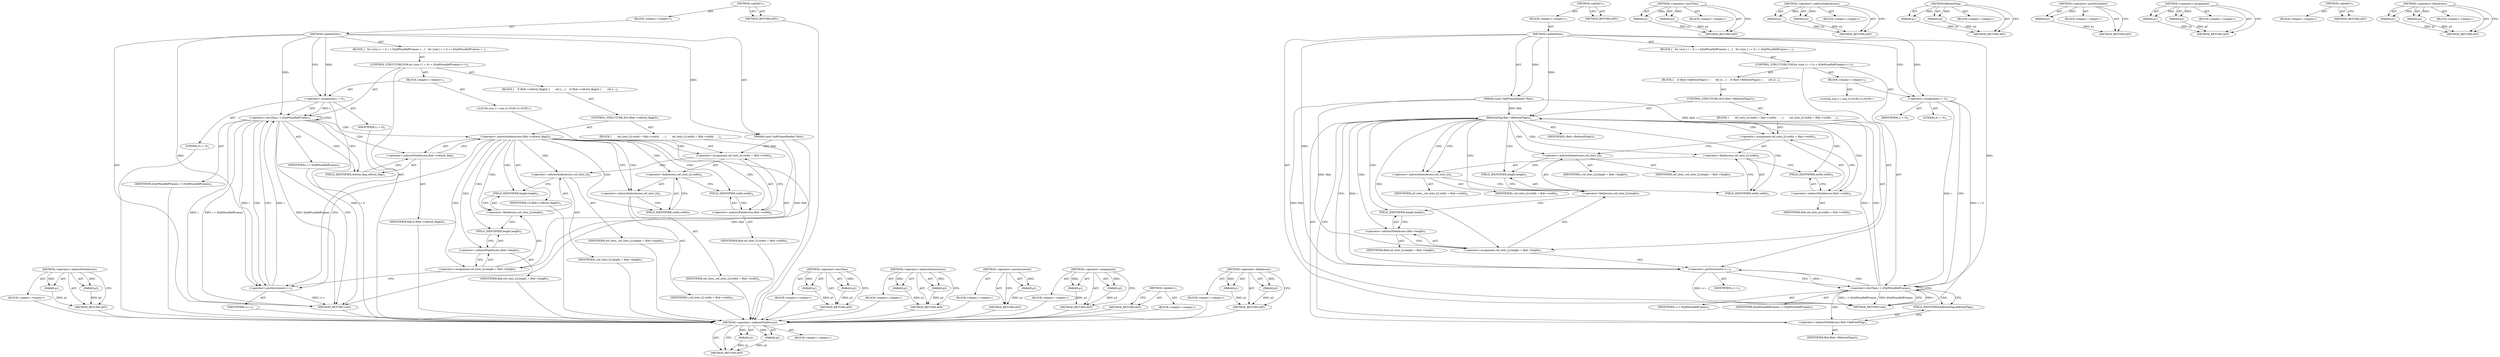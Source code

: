digraph "&lt;operator&gt;.fieldAccess" {
vulnerable_88 [label=<(METHOD,&lt;operator&gt;.indirectFieldAccess)>];
vulnerable_89 [label=<(PARAM,p1)>];
vulnerable_90 [label=<(PARAM,p2)>];
vulnerable_91 [label=<(BLOCK,&lt;empty&gt;,&lt;empty&gt;)>];
vulnerable_92 [label=<(METHOD_RETURN,ANY)>];
vulnerable_6 [label=<(METHOD,&lt;global&gt;)<SUB>1</SUB>>];
vulnerable_7 [label=<(BLOCK,&lt;empty&gt;,&lt;empty&gt;)<SUB>1</SUB>>];
vulnerable_8 [label=<(METHOD,UpdateSlots)<SUB>1</SUB>>];
vulnerable_9 [label=<(PARAM,const Vp9FrameHeader* fhdr)<SUB>1</SUB>>];
vulnerable_10 [label=<(BLOCK,{
   for (size_t i = 0; i &lt; kVp9NumRefFrames; i...,{
   for (size_t i = 0; i &lt; kVp9NumRefFrames; i...)<SUB>1</SUB>>];
vulnerable_11 [label=<(CONTROL_STRUCTURE,FOR,for (size_t i = 0;i &lt; kVp9NumRefFrames;i++))<SUB>2</SUB>>];
vulnerable_12 [label=<(BLOCK,&lt;empty&gt;,&lt;empty&gt;)<SUB>2</SUB>>];
vulnerable_13 [label="<(LOCAL,size_t i: size_t)<SUB>2</SUB>>"];
vulnerable_14 [label=<(&lt;operator&gt;.assignment,i = 0)<SUB>2</SUB>>];
vulnerable_15 [label=<(IDENTIFIER,i,i = 0)<SUB>2</SUB>>];
vulnerable_16 [label=<(LITERAL,0,i = 0)<SUB>2</SUB>>];
vulnerable_17 [label=<(&lt;operator&gt;.lessThan,i &lt; kVp9NumRefFrames)<SUB>2</SUB>>];
vulnerable_18 [label=<(IDENTIFIER,i,i &lt; kVp9NumRefFrames)<SUB>2</SUB>>];
vulnerable_19 [label=<(IDENTIFIER,kVp9NumRefFrames,i &lt; kVp9NumRefFrames)<SUB>2</SUB>>];
vulnerable_20 [label=<(&lt;operator&gt;.postIncrement,i++)<SUB>2</SUB>>];
vulnerable_21 [label=<(IDENTIFIER,i,i++)<SUB>2</SUB>>];
vulnerable_22 [label=<(BLOCK,{
    if (fhdr-&gt;RefreshFlag(i)) {
       ref_sl...,{
    if (fhdr-&gt;RefreshFlag(i)) {
       ref_sl...)<SUB>2</SUB>>];
vulnerable_23 [label=<(CONTROL_STRUCTURE,IF,if (fhdr-&gt;RefreshFlag(i)))<SUB>3</SUB>>];
vulnerable_24 [label=<(RefreshFlag,fhdr-&gt;RefreshFlag(i))<SUB>3</SUB>>];
vulnerable_25 [label=<(&lt;operator&gt;.indirectFieldAccess,fhdr-&gt;RefreshFlag)<SUB>3</SUB>>];
vulnerable_26 [label=<(IDENTIFIER,fhdr,fhdr-&gt;RefreshFlag(i))<SUB>3</SUB>>];
vulnerable_27 [label=<(FIELD_IDENTIFIER,RefreshFlag,RefreshFlag)<SUB>3</SUB>>];
vulnerable_28 [label=<(IDENTIFIER,i,fhdr-&gt;RefreshFlag(i))<SUB>3</SUB>>];
vulnerable_29 [label=<(BLOCK,{
       ref_slots_[i].width = fhdr-&gt;width;
   ...,{
       ref_slots_[i].width = fhdr-&gt;width;
   ...)<SUB>3</SUB>>];
vulnerable_30 [label=<(&lt;operator&gt;.assignment,ref_slots_[i].width = fhdr-&gt;width)<SUB>4</SUB>>];
vulnerable_31 [label=<(&lt;operator&gt;.fieldAccess,ref_slots_[i].width)<SUB>4</SUB>>];
vulnerable_32 [label=<(&lt;operator&gt;.indirectIndexAccess,ref_slots_[i])<SUB>4</SUB>>];
vulnerable_33 [label=<(IDENTIFIER,ref_slots_,ref_slots_[i].width = fhdr-&gt;width)<SUB>4</SUB>>];
vulnerable_34 [label=<(IDENTIFIER,i,ref_slots_[i].width = fhdr-&gt;width)<SUB>4</SUB>>];
vulnerable_35 [label=<(FIELD_IDENTIFIER,width,width)<SUB>4</SUB>>];
vulnerable_36 [label=<(&lt;operator&gt;.indirectFieldAccess,fhdr-&gt;width)<SUB>4</SUB>>];
vulnerable_37 [label=<(IDENTIFIER,fhdr,ref_slots_[i].width = fhdr-&gt;width)<SUB>4</SUB>>];
vulnerable_38 [label=<(FIELD_IDENTIFIER,width,width)<SUB>4</SUB>>];
vulnerable_39 [label=<(&lt;operator&gt;.assignment,ref_slots_[i].height = fhdr-&gt;height)<SUB>5</SUB>>];
vulnerable_40 [label=<(&lt;operator&gt;.fieldAccess,ref_slots_[i].height)<SUB>5</SUB>>];
vulnerable_41 [label=<(&lt;operator&gt;.indirectIndexAccess,ref_slots_[i])<SUB>5</SUB>>];
vulnerable_42 [label=<(IDENTIFIER,ref_slots_,ref_slots_[i].height = fhdr-&gt;height)<SUB>5</SUB>>];
vulnerable_43 [label=<(IDENTIFIER,i,ref_slots_[i].height = fhdr-&gt;height)<SUB>5</SUB>>];
vulnerable_44 [label=<(FIELD_IDENTIFIER,height,height)<SUB>5</SUB>>];
vulnerable_45 [label=<(&lt;operator&gt;.indirectFieldAccess,fhdr-&gt;height)<SUB>5</SUB>>];
vulnerable_46 [label=<(IDENTIFIER,fhdr,ref_slots_[i].height = fhdr-&gt;height)<SUB>5</SUB>>];
vulnerable_47 [label=<(FIELD_IDENTIFIER,height,height)<SUB>5</SUB>>];
vulnerable_48 [label=<(METHOD_RETURN,void)<SUB>1</SUB>>];
vulnerable_50 [label=<(METHOD_RETURN,ANY)<SUB>1</SUB>>];
vulnerable_74 [label=<(METHOD,&lt;operator&gt;.lessThan)>];
vulnerable_75 [label=<(PARAM,p1)>];
vulnerable_76 [label=<(PARAM,p2)>];
vulnerable_77 [label=<(BLOCK,&lt;empty&gt;,&lt;empty&gt;)>];
vulnerable_78 [label=<(METHOD_RETURN,ANY)>];
vulnerable_98 [label=<(METHOD,&lt;operator&gt;.indirectIndexAccess)>];
vulnerable_99 [label=<(PARAM,p1)>];
vulnerable_100 [label=<(PARAM,p2)>];
vulnerable_101 [label=<(BLOCK,&lt;empty&gt;,&lt;empty&gt;)>];
vulnerable_102 [label=<(METHOD_RETURN,ANY)>];
vulnerable_83 [label=<(METHOD,RefreshFlag)>];
vulnerable_84 [label=<(PARAM,p1)>];
vulnerable_85 [label=<(PARAM,p2)>];
vulnerable_86 [label=<(BLOCK,&lt;empty&gt;,&lt;empty&gt;)>];
vulnerable_87 [label=<(METHOD_RETURN,ANY)>];
vulnerable_79 [label=<(METHOD,&lt;operator&gt;.postIncrement)>];
vulnerable_80 [label=<(PARAM,p1)>];
vulnerable_81 [label=<(BLOCK,&lt;empty&gt;,&lt;empty&gt;)>];
vulnerable_82 [label=<(METHOD_RETURN,ANY)>];
vulnerable_69 [label=<(METHOD,&lt;operator&gt;.assignment)>];
vulnerable_70 [label=<(PARAM,p1)>];
vulnerable_71 [label=<(PARAM,p2)>];
vulnerable_72 [label=<(BLOCK,&lt;empty&gt;,&lt;empty&gt;)>];
vulnerable_73 [label=<(METHOD_RETURN,ANY)>];
vulnerable_63 [label=<(METHOD,&lt;global&gt;)<SUB>1</SUB>>];
vulnerable_64 [label=<(BLOCK,&lt;empty&gt;,&lt;empty&gt;)>];
vulnerable_65 [label=<(METHOD_RETURN,ANY)>];
vulnerable_93 [label=<(METHOD,&lt;operator&gt;.fieldAccess)>];
vulnerable_94 [label=<(PARAM,p1)>];
vulnerable_95 [label=<(PARAM,p2)>];
vulnerable_96 [label=<(BLOCK,&lt;empty&gt;,&lt;empty&gt;)>];
vulnerable_97 [label=<(METHOD_RETURN,ANY)>];
fixed_88 [label=<(METHOD,&lt;operator&gt;.indirectFieldAccess)>];
fixed_89 [label=<(PARAM,p1)>];
fixed_90 [label=<(PARAM,p2)>];
fixed_91 [label=<(BLOCK,&lt;empty&gt;,&lt;empty&gt;)>];
fixed_92 [label=<(METHOD_RETURN,ANY)>];
fixed_6 [label=<(METHOD,&lt;global&gt;)<SUB>1</SUB>>];
fixed_7 [label=<(BLOCK,&lt;empty&gt;,&lt;empty&gt;)<SUB>1</SUB>>];
fixed_8 [label=<(METHOD,UpdateSlots)<SUB>1</SUB>>];
fixed_9 [label=<(PARAM,const Vp9FrameHeader* fhdr)<SUB>1</SUB>>];
fixed_10 [label=<(BLOCK,{
   for (size_t i = 0; i &lt; kVp9NumRefFrames; i...,{
   for (size_t i = 0; i &lt; kVp9NumRefFrames; i...)<SUB>1</SUB>>];
fixed_11 [label=<(CONTROL_STRUCTURE,FOR,for (size_t i = 0;i &lt; kVp9NumRefFrames;i++))<SUB>2</SUB>>];
fixed_12 [label=<(BLOCK,&lt;empty&gt;,&lt;empty&gt;)<SUB>2</SUB>>];
fixed_13 [label="<(LOCAL,size_t i: size_t)<SUB>2</SUB>>"];
fixed_14 [label=<(&lt;operator&gt;.assignment,i = 0)<SUB>2</SUB>>];
fixed_15 [label=<(IDENTIFIER,i,i = 0)<SUB>2</SUB>>];
fixed_16 [label=<(LITERAL,0,i = 0)<SUB>2</SUB>>];
fixed_17 [label=<(&lt;operator&gt;.lessThan,i &lt; kVp9NumRefFrames)<SUB>2</SUB>>];
fixed_18 [label=<(IDENTIFIER,i,i &lt; kVp9NumRefFrames)<SUB>2</SUB>>];
fixed_19 [label=<(IDENTIFIER,kVp9NumRefFrames,i &lt; kVp9NumRefFrames)<SUB>2</SUB>>];
fixed_20 [label=<(&lt;operator&gt;.postIncrement,i++)<SUB>2</SUB>>];
fixed_21 [label=<(IDENTIFIER,i,i++)<SUB>2</SUB>>];
fixed_22 [label=<(BLOCK,{
    if (fhdr-&gt;refresh_flag[i]) {
       ref_s...,{
    if (fhdr-&gt;refresh_flag[i]) {
       ref_s...)<SUB>2</SUB>>];
fixed_23 [label=<(CONTROL_STRUCTURE,IF,if (fhdr-&gt;refresh_flag[i]))<SUB>3</SUB>>];
fixed_24 [label=<(&lt;operator&gt;.indirectIndexAccess,fhdr-&gt;refresh_flag[i])<SUB>3</SUB>>];
fixed_25 [label=<(&lt;operator&gt;.indirectFieldAccess,fhdr-&gt;refresh_flag)<SUB>3</SUB>>];
fixed_26 [label=<(IDENTIFIER,fhdr,if (fhdr-&gt;refresh_flag[i]))<SUB>3</SUB>>];
fixed_27 [label=<(FIELD_IDENTIFIER,refresh_flag,refresh_flag)<SUB>3</SUB>>];
fixed_28 [label=<(IDENTIFIER,i,if (fhdr-&gt;refresh_flag[i]))<SUB>3</SUB>>];
fixed_29 [label=<(BLOCK,{
       ref_slots_[i].width = fhdr-&gt;width;
   ...,{
       ref_slots_[i].width = fhdr-&gt;width;
   ...)<SUB>3</SUB>>];
fixed_30 [label=<(&lt;operator&gt;.assignment,ref_slots_[i].width = fhdr-&gt;width)<SUB>4</SUB>>];
fixed_31 [label=<(&lt;operator&gt;.fieldAccess,ref_slots_[i].width)<SUB>4</SUB>>];
fixed_32 [label=<(&lt;operator&gt;.indirectIndexAccess,ref_slots_[i])<SUB>4</SUB>>];
fixed_33 [label=<(IDENTIFIER,ref_slots_,ref_slots_[i].width = fhdr-&gt;width)<SUB>4</SUB>>];
fixed_34 [label=<(IDENTIFIER,i,ref_slots_[i].width = fhdr-&gt;width)<SUB>4</SUB>>];
fixed_35 [label=<(FIELD_IDENTIFIER,width,width)<SUB>4</SUB>>];
fixed_36 [label=<(&lt;operator&gt;.indirectFieldAccess,fhdr-&gt;width)<SUB>4</SUB>>];
fixed_37 [label=<(IDENTIFIER,fhdr,ref_slots_[i].width = fhdr-&gt;width)<SUB>4</SUB>>];
fixed_38 [label=<(FIELD_IDENTIFIER,width,width)<SUB>4</SUB>>];
fixed_39 [label=<(&lt;operator&gt;.assignment,ref_slots_[i].height = fhdr-&gt;height)<SUB>5</SUB>>];
fixed_40 [label=<(&lt;operator&gt;.fieldAccess,ref_slots_[i].height)<SUB>5</SUB>>];
fixed_41 [label=<(&lt;operator&gt;.indirectIndexAccess,ref_slots_[i])<SUB>5</SUB>>];
fixed_42 [label=<(IDENTIFIER,ref_slots_,ref_slots_[i].height = fhdr-&gt;height)<SUB>5</SUB>>];
fixed_43 [label=<(IDENTIFIER,i,ref_slots_[i].height = fhdr-&gt;height)<SUB>5</SUB>>];
fixed_44 [label=<(FIELD_IDENTIFIER,height,height)<SUB>5</SUB>>];
fixed_45 [label=<(&lt;operator&gt;.indirectFieldAccess,fhdr-&gt;height)<SUB>5</SUB>>];
fixed_46 [label=<(IDENTIFIER,fhdr,ref_slots_[i].height = fhdr-&gt;height)<SUB>5</SUB>>];
fixed_47 [label=<(FIELD_IDENTIFIER,height,height)<SUB>5</SUB>>];
fixed_48 [label=<(METHOD_RETURN,void)<SUB>1</SUB>>];
fixed_50 [label=<(METHOD_RETURN,ANY)<SUB>1</SUB>>];
fixed_74 [label=<(METHOD,&lt;operator&gt;.lessThan)>];
fixed_75 [label=<(PARAM,p1)>];
fixed_76 [label=<(PARAM,p2)>];
fixed_77 [label=<(BLOCK,&lt;empty&gt;,&lt;empty&gt;)>];
fixed_78 [label=<(METHOD_RETURN,ANY)>];
fixed_83 [label=<(METHOD,&lt;operator&gt;.indirectIndexAccess)>];
fixed_84 [label=<(PARAM,p1)>];
fixed_85 [label=<(PARAM,p2)>];
fixed_86 [label=<(BLOCK,&lt;empty&gt;,&lt;empty&gt;)>];
fixed_87 [label=<(METHOD_RETURN,ANY)>];
fixed_79 [label=<(METHOD,&lt;operator&gt;.postIncrement)>];
fixed_80 [label=<(PARAM,p1)>];
fixed_81 [label=<(BLOCK,&lt;empty&gt;,&lt;empty&gt;)>];
fixed_82 [label=<(METHOD_RETURN,ANY)>];
fixed_69 [label=<(METHOD,&lt;operator&gt;.assignment)>];
fixed_70 [label=<(PARAM,p1)>];
fixed_71 [label=<(PARAM,p2)>];
fixed_72 [label=<(BLOCK,&lt;empty&gt;,&lt;empty&gt;)>];
fixed_73 [label=<(METHOD_RETURN,ANY)>];
fixed_63 [label=<(METHOD,&lt;global&gt;)<SUB>1</SUB>>];
fixed_64 [label=<(BLOCK,&lt;empty&gt;,&lt;empty&gt;)>];
fixed_65 [label=<(METHOD_RETURN,ANY)>];
fixed_93 [label=<(METHOD,&lt;operator&gt;.fieldAccess)>];
fixed_94 [label=<(PARAM,p1)>];
fixed_95 [label=<(PARAM,p2)>];
fixed_96 [label=<(BLOCK,&lt;empty&gt;,&lt;empty&gt;)>];
fixed_97 [label=<(METHOD_RETURN,ANY)>];
vulnerable_88 -> vulnerable_89  [key=0, label="AST: "];
vulnerable_88 -> vulnerable_89  [key=1, label="DDG: "];
vulnerable_88 -> vulnerable_91  [key=0, label="AST: "];
vulnerable_88 -> vulnerable_90  [key=0, label="AST: "];
vulnerable_88 -> vulnerable_90  [key=1, label="DDG: "];
vulnerable_88 -> vulnerable_92  [key=0, label="AST: "];
vulnerable_88 -> vulnerable_92  [key=1, label="CFG: "];
vulnerable_89 -> vulnerable_92  [key=0, label="DDG: p1"];
vulnerable_90 -> vulnerable_92  [key=0, label="DDG: p2"];
vulnerable_6 -> vulnerable_7  [key=0, label="AST: "];
vulnerable_6 -> vulnerable_50  [key=0, label="AST: "];
vulnerable_6 -> vulnerable_50  [key=1, label="CFG: "];
vulnerable_7 -> vulnerable_8  [key=0, label="AST: "];
vulnerable_8 -> vulnerable_9  [key=0, label="AST: "];
vulnerable_8 -> vulnerable_9  [key=1, label="DDG: "];
vulnerable_8 -> vulnerable_10  [key=0, label="AST: "];
vulnerable_8 -> vulnerable_48  [key=0, label="AST: "];
vulnerable_8 -> vulnerable_14  [key=0, label="CFG: "];
vulnerable_8 -> vulnerable_14  [key=1, label="DDG: "];
vulnerable_8 -> vulnerable_17  [key=0, label="DDG: "];
vulnerable_8 -> vulnerable_20  [key=0, label="DDG: "];
vulnerable_8 -> vulnerable_24  [key=0, label="DDG: "];
vulnerable_9 -> vulnerable_48  [key=0, label="DDG: fhdr"];
vulnerable_9 -> vulnerable_24  [key=0, label="DDG: fhdr"];
vulnerable_9 -> vulnerable_30  [key=0, label="DDG: fhdr"];
vulnerable_9 -> vulnerable_39  [key=0, label="DDG: fhdr"];
vulnerable_10 -> vulnerable_11  [key=0, label="AST: "];
vulnerable_11 -> vulnerable_12  [key=0, label="AST: "];
vulnerable_11 -> vulnerable_17  [key=0, label="AST: "];
vulnerable_11 -> vulnerable_20  [key=0, label="AST: "];
vulnerable_11 -> vulnerable_22  [key=0, label="AST: "];
vulnerable_12 -> vulnerable_13  [key=0, label="AST: "];
vulnerable_12 -> vulnerable_14  [key=0, label="AST: "];
vulnerable_14 -> vulnerable_15  [key=0, label="AST: "];
vulnerable_14 -> vulnerable_16  [key=0, label="AST: "];
vulnerable_14 -> vulnerable_17  [key=0, label="CFG: "];
vulnerable_14 -> vulnerable_17  [key=1, label="DDG: i"];
vulnerable_14 -> vulnerable_48  [key=0, label="DDG: i = 0"];
vulnerable_17 -> vulnerable_18  [key=0, label="AST: "];
vulnerable_17 -> vulnerable_19  [key=0, label="AST: "];
vulnerable_17 -> vulnerable_48  [key=0, label="CFG: "];
vulnerable_17 -> vulnerable_48  [key=1, label="DDG: i"];
vulnerable_17 -> vulnerable_48  [key=2, label="DDG: i &lt; kVp9NumRefFrames"];
vulnerable_17 -> vulnerable_48  [key=3, label="DDG: kVp9NumRefFrames"];
vulnerable_17 -> vulnerable_27  [key=0, label="CFG: "];
vulnerable_17 -> vulnerable_27  [key=1, label="CDG: "];
vulnerable_17 -> vulnerable_24  [key=0, label="DDG: i"];
vulnerable_17 -> vulnerable_24  [key=1, label="CDG: "];
vulnerable_17 -> vulnerable_17  [key=0, label="CDG: "];
vulnerable_17 -> vulnerable_20  [key=0, label="CDG: "];
vulnerable_17 -> vulnerable_25  [key=0, label="CDG: "];
vulnerable_20 -> vulnerable_21  [key=0, label="AST: "];
vulnerable_20 -> vulnerable_17  [key=0, label="CFG: "];
vulnerable_20 -> vulnerable_17  [key=1, label="DDG: i"];
vulnerable_20 -> vulnerable_48  [key=0, label="DDG: i++"];
vulnerable_22 -> vulnerable_23  [key=0, label="AST: "];
vulnerable_23 -> vulnerable_24  [key=0, label="AST: "];
vulnerable_23 -> vulnerable_29  [key=0, label="AST: "];
vulnerable_24 -> vulnerable_25  [key=0, label="AST: "];
vulnerable_24 -> vulnerable_28  [key=0, label="AST: "];
vulnerable_24 -> vulnerable_32  [key=0, label="CFG: "];
vulnerable_24 -> vulnerable_32  [key=1, label="CDG: "];
vulnerable_24 -> vulnerable_20  [key=0, label="CFG: "];
vulnerable_24 -> vulnerable_20  [key=1, label="DDG: i"];
vulnerable_24 -> vulnerable_47  [key=0, label="CDG: "];
vulnerable_24 -> vulnerable_30  [key=0, label="CDG: "];
vulnerable_24 -> vulnerable_36  [key=0, label="CDG: "];
vulnerable_24 -> vulnerable_38  [key=0, label="CDG: "];
vulnerable_24 -> vulnerable_41  [key=0, label="CDG: "];
vulnerable_24 -> vulnerable_45  [key=0, label="CDG: "];
vulnerable_24 -> vulnerable_40  [key=0, label="CDG: "];
vulnerable_24 -> vulnerable_44  [key=0, label="CDG: "];
vulnerable_24 -> vulnerable_35  [key=0, label="CDG: "];
vulnerable_24 -> vulnerable_39  [key=0, label="CDG: "];
vulnerable_24 -> vulnerable_31  [key=0, label="CDG: "];
vulnerable_25 -> vulnerable_26  [key=0, label="AST: "];
vulnerable_25 -> vulnerable_27  [key=0, label="AST: "];
vulnerable_25 -> vulnerable_24  [key=0, label="CFG: "];
vulnerable_27 -> vulnerable_25  [key=0, label="CFG: "];
vulnerable_29 -> vulnerable_30  [key=0, label="AST: "];
vulnerable_29 -> vulnerable_39  [key=0, label="AST: "];
vulnerable_30 -> vulnerable_31  [key=0, label="AST: "];
vulnerable_30 -> vulnerable_36  [key=0, label="AST: "];
vulnerable_30 -> vulnerable_41  [key=0, label="CFG: "];
vulnerable_31 -> vulnerable_32  [key=0, label="AST: "];
vulnerable_31 -> vulnerable_35  [key=0, label="AST: "];
vulnerable_31 -> vulnerable_38  [key=0, label="CFG: "];
vulnerable_32 -> vulnerable_33  [key=0, label="AST: "];
vulnerable_32 -> vulnerable_34  [key=0, label="AST: "];
vulnerable_32 -> vulnerable_35  [key=0, label="CFG: "];
vulnerable_35 -> vulnerable_31  [key=0, label="CFG: "];
vulnerable_36 -> vulnerable_37  [key=0, label="AST: "];
vulnerable_36 -> vulnerable_38  [key=0, label="AST: "];
vulnerable_36 -> vulnerable_30  [key=0, label="CFG: "];
vulnerable_38 -> vulnerable_36  [key=0, label="CFG: "];
vulnerable_39 -> vulnerable_40  [key=0, label="AST: "];
vulnerable_39 -> vulnerable_45  [key=0, label="AST: "];
vulnerable_39 -> vulnerable_20  [key=0, label="CFG: "];
vulnerable_40 -> vulnerable_41  [key=0, label="AST: "];
vulnerable_40 -> vulnerable_44  [key=0, label="AST: "];
vulnerable_40 -> vulnerable_47  [key=0, label="CFG: "];
vulnerable_41 -> vulnerable_42  [key=0, label="AST: "];
vulnerable_41 -> vulnerable_43  [key=0, label="AST: "];
vulnerable_41 -> vulnerable_44  [key=0, label="CFG: "];
vulnerable_44 -> vulnerable_40  [key=0, label="CFG: "];
vulnerable_45 -> vulnerable_46  [key=0, label="AST: "];
vulnerable_45 -> vulnerable_47  [key=0, label="AST: "];
vulnerable_45 -> vulnerable_39  [key=0, label="CFG: "];
vulnerable_47 -> vulnerable_45  [key=0, label="CFG: "];
vulnerable_74 -> vulnerable_75  [key=0, label="AST: "];
vulnerable_74 -> vulnerable_75  [key=1, label="DDG: "];
vulnerable_74 -> vulnerable_77  [key=0, label="AST: "];
vulnerable_74 -> vulnerable_76  [key=0, label="AST: "];
vulnerable_74 -> vulnerable_76  [key=1, label="DDG: "];
vulnerable_74 -> vulnerable_78  [key=0, label="AST: "];
vulnerable_74 -> vulnerable_78  [key=1, label="CFG: "];
vulnerable_75 -> vulnerable_78  [key=0, label="DDG: p1"];
vulnerable_76 -> vulnerable_78  [key=0, label="DDG: p2"];
vulnerable_98 -> vulnerable_99  [key=0, label="AST: "];
vulnerable_98 -> vulnerable_99  [key=1, label="DDG: "];
vulnerable_98 -> vulnerable_101  [key=0, label="AST: "];
vulnerable_98 -> vulnerable_100  [key=0, label="AST: "];
vulnerable_98 -> vulnerable_100  [key=1, label="DDG: "];
vulnerable_98 -> vulnerable_102  [key=0, label="AST: "];
vulnerable_98 -> vulnerable_102  [key=1, label="CFG: "];
vulnerable_99 -> vulnerable_102  [key=0, label="DDG: p1"];
vulnerable_100 -> vulnerable_102  [key=0, label="DDG: p2"];
vulnerable_83 -> vulnerable_84  [key=0, label="AST: "];
vulnerable_83 -> vulnerable_84  [key=1, label="DDG: "];
vulnerable_83 -> vulnerable_86  [key=0, label="AST: "];
vulnerable_83 -> vulnerable_85  [key=0, label="AST: "];
vulnerable_83 -> vulnerable_85  [key=1, label="DDG: "];
vulnerable_83 -> vulnerable_87  [key=0, label="AST: "];
vulnerable_83 -> vulnerable_87  [key=1, label="CFG: "];
vulnerable_84 -> vulnerable_87  [key=0, label="DDG: p1"];
vulnerable_85 -> vulnerable_87  [key=0, label="DDG: p2"];
vulnerable_79 -> vulnerable_80  [key=0, label="AST: "];
vulnerable_79 -> vulnerable_80  [key=1, label="DDG: "];
vulnerable_79 -> vulnerable_81  [key=0, label="AST: "];
vulnerable_79 -> vulnerable_82  [key=0, label="AST: "];
vulnerable_79 -> vulnerable_82  [key=1, label="CFG: "];
vulnerable_80 -> vulnerable_82  [key=0, label="DDG: p1"];
vulnerable_69 -> vulnerable_70  [key=0, label="AST: "];
vulnerable_69 -> vulnerable_70  [key=1, label="DDG: "];
vulnerable_69 -> vulnerable_72  [key=0, label="AST: "];
vulnerable_69 -> vulnerable_71  [key=0, label="AST: "];
vulnerable_69 -> vulnerable_71  [key=1, label="DDG: "];
vulnerable_69 -> vulnerable_73  [key=0, label="AST: "];
vulnerable_69 -> vulnerable_73  [key=1, label="CFG: "];
vulnerable_70 -> vulnerable_73  [key=0, label="DDG: p1"];
vulnerable_71 -> vulnerable_73  [key=0, label="DDG: p2"];
vulnerable_63 -> vulnerable_64  [key=0, label="AST: "];
vulnerable_63 -> vulnerable_65  [key=0, label="AST: "];
vulnerable_63 -> vulnerable_65  [key=1, label="CFG: "];
vulnerable_93 -> vulnerable_94  [key=0, label="AST: "];
vulnerable_93 -> vulnerable_94  [key=1, label="DDG: "];
vulnerable_93 -> vulnerable_96  [key=0, label="AST: "];
vulnerable_93 -> vulnerable_95  [key=0, label="AST: "];
vulnerable_93 -> vulnerable_95  [key=1, label="DDG: "];
vulnerable_93 -> vulnerable_97  [key=0, label="AST: "];
vulnerable_93 -> vulnerable_97  [key=1, label="CFG: "];
vulnerable_94 -> vulnerable_97  [key=0, label="DDG: p1"];
vulnerable_95 -> vulnerable_97  [key=0, label="DDG: p2"];
fixed_88 -> fixed_89  [key=0, label="AST: "];
fixed_88 -> fixed_89  [key=1, label="DDG: "];
fixed_88 -> fixed_91  [key=0, label="AST: "];
fixed_88 -> fixed_90  [key=0, label="AST: "];
fixed_88 -> fixed_90  [key=1, label="DDG: "];
fixed_88 -> fixed_92  [key=0, label="AST: "];
fixed_88 -> fixed_92  [key=1, label="CFG: "];
fixed_89 -> fixed_92  [key=0, label="DDG: p1"];
fixed_90 -> fixed_92  [key=0, label="DDG: p2"];
fixed_91 -> vulnerable_88  [key=0];
fixed_92 -> vulnerable_88  [key=0];
fixed_6 -> fixed_7  [key=0, label="AST: "];
fixed_6 -> fixed_50  [key=0, label="AST: "];
fixed_6 -> fixed_50  [key=1, label="CFG: "];
fixed_7 -> fixed_8  [key=0, label="AST: "];
fixed_8 -> fixed_9  [key=0, label="AST: "];
fixed_8 -> fixed_9  [key=1, label="DDG: "];
fixed_8 -> fixed_10  [key=0, label="AST: "];
fixed_8 -> fixed_48  [key=0, label="AST: "];
fixed_8 -> fixed_14  [key=0, label="CFG: "];
fixed_8 -> fixed_14  [key=1, label="DDG: "];
fixed_8 -> fixed_17  [key=0, label="DDG: "];
fixed_8 -> fixed_20  [key=0, label="DDG: "];
fixed_9 -> fixed_48  [key=0, label="DDG: fhdr"];
fixed_9 -> fixed_30  [key=0, label="DDG: fhdr"];
fixed_9 -> fixed_39  [key=0, label="DDG: fhdr"];
fixed_10 -> fixed_11  [key=0, label="AST: "];
fixed_11 -> fixed_12  [key=0, label="AST: "];
fixed_11 -> fixed_17  [key=0, label="AST: "];
fixed_11 -> fixed_20  [key=0, label="AST: "];
fixed_11 -> fixed_22  [key=0, label="AST: "];
fixed_12 -> fixed_13  [key=0, label="AST: "];
fixed_12 -> fixed_14  [key=0, label="AST: "];
fixed_13 -> vulnerable_88  [key=0];
fixed_14 -> fixed_15  [key=0, label="AST: "];
fixed_14 -> fixed_16  [key=0, label="AST: "];
fixed_14 -> fixed_17  [key=0, label="CFG: "];
fixed_14 -> fixed_17  [key=1, label="DDG: i"];
fixed_14 -> fixed_48  [key=0, label="DDG: i = 0"];
fixed_15 -> vulnerable_88  [key=0];
fixed_16 -> vulnerable_88  [key=0];
fixed_17 -> fixed_18  [key=0, label="AST: "];
fixed_17 -> fixed_19  [key=0, label="AST: "];
fixed_17 -> fixed_48  [key=0, label="CFG: "];
fixed_17 -> fixed_48  [key=1, label="DDG: i"];
fixed_17 -> fixed_48  [key=2, label="DDG: i &lt; kVp9NumRefFrames"];
fixed_17 -> fixed_48  [key=3, label="DDG: kVp9NumRefFrames"];
fixed_17 -> fixed_27  [key=0, label="CFG: "];
fixed_17 -> fixed_27  [key=1, label="CDG: "];
fixed_17 -> fixed_20  [key=0, label="DDG: i"];
fixed_17 -> fixed_20  [key=1, label="CDG: "];
fixed_17 -> fixed_24  [key=0, label="CDG: "];
fixed_17 -> fixed_17  [key=0, label="CDG: "];
fixed_17 -> fixed_25  [key=0, label="CDG: "];
fixed_18 -> vulnerable_88  [key=0];
fixed_19 -> vulnerable_88  [key=0];
fixed_20 -> fixed_21  [key=0, label="AST: "];
fixed_20 -> fixed_17  [key=0, label="CFG: "];
fixed_20 -> fixed_17  [key=1, label="DDG: i"];
fixed_20 -> fixed_48  [key=0, label="DDG: i++"];
fixed_21 -> vulnerable_88  [key=0];
fixed_22 -> fixed_23  [key=0, label="AST: "];
fixed_23 -> fixed_24  [key=0, label="AST: "];
fixed_23 -> fixed_29  [key=0, label="AST: "];
fixed_24 -> fixed_25  [key=0, label="AST: "];
fixed_24 -> fixed_28  [key=0, label="AST: "];
fixed_24 -> fixed_32  [key=0, label="CFG: "];
fixed_24 -> fixed_32  [key=1, label="CDG: "];
fixed_24 -> fixed_20  [key=0, label="CFG: "];
fixed_24 -> fixed_47  [key=0, label="CDG: "];
fixed_24 -> fixed_30  [key=0, label="CDG: "];
fixed_24 -> fixed_36  [key=0, label="CDG: "];
fixed_24 -> fixed_38  [key=0, label="CDG: "];
fixed_24 -> fixed_41  [key=0, label="CDG: "];
fixed_24 -> fixed_45  [key=0, label="CDG: "];
fixed_24 -> fixed_40  [key=0, label="CDG: "];
fixed_24 -> fixed_44  [key=0, label="CDG: "];
fixed_24 -> fixed_35  [key=0, label="CDG: "];
fixed_24 -> fixed_39  [key=0, label="CDG: "];
fixed_24 -> fixed_31  [key=0, label="CDG: "];
fixed_25 -> fixed_26  [key=0, label="AST: "];
fixed_25 -> fixed_27  [key=0, label="AST: "];
fixed_25 -> fixed_24  [key=0, label="CFG: "];
fixed_26 -> vulnerable_88  [key=0];
fixed_27 -> fixed_25  [key=0, label="CFG: "];
fixed_28 -> vulnerable_88  [key=0];
fixed_29 -> fixed_30  [key=0, label="AST: "];
fixed_29 -> fixed_39  [key=0, label="AST: "];
fixed_30 -> fixed_31  [key=0, label="AST: "];
fixed_30 -> fixed_36  [key=0, label="AST: "];
fixed_30 -> fixed_41  [key=0, label="CFG: "];
fixed_31 -> fixed_32  [key=0, label="AST: "];
fixed_31 -> fixed_35  [key=0, label="AST: "];
fixed_31 -> fixed_38  [key=0, label="CFG: "];
fixed_32 -> fixed_33  [key=0, label="AST: "];
fixed_32 -> fixed_34  [key=0, label="AST: "];
fixed_32 -> fixed_35  [key=0, label="CFG: "];
fixed_33 -> vulnerable_88  [key=0];
fixed_34 -> vulnerable_88  [key=0];
fixed_35 -> fixed_31  [key=0, label="CFG: "];
fixed_36 -> fixed_37  [key=0, label="AST: "];
fixed_36 -> fixed_38  [key=0, label="AST: "];
fixed_36 -> fixed_30  [key=0, label="CFG: "];
fixed_37 -> vulnerable_88  [key=0];
fixed_38 -> fixed_36  [key=0, label="CFG: "];
fixed_39 -> fixed_40  [key=0, label="AST: "];
fixed_39 -> fixed_45  [key=0, label="AST: "];
fixed_39 -> fixed_20  [key=0, label="CFG: "];
fixed_40 -> fixed_41  [key=0, label="AST: "];
fixed_40 -> fixed_44  [key=0, label="AST: "];
fixed_40 -> fixed_47  [key=0, label="CFG: "];
fixed_41 -> fixed_42  [key=0, label="AST: "];
fixed_41 -> fixed_43  [key=0, label="AST: "];
fixed_41 -> fixed_44  [key=0, label="CFG: "];
fixed_42 -> vulnerable_88  [key=0];
fixed_43 -> vulnerable_88  [key=0];
fixed_44 -> fixed_40  [key=0, label="CFG: "];
fixed_45 -> fixed_46  [key=0, label="AST: "];
fixed_45 -> fixed_47  [key=0, label="AST: "];
fixed_45 -> fixed_39  [key=0, label="CFG: "];
fixed_46 -> vulnerable_88  [key=0];
fixed_47 -> fixed_45  [key=0, label="CFG: "];
fixed_48 -> vulnerable_88  [key=0];
fixed_50 -> vulnerable_88  [key=0];
fixed_74 -> fixed_75  [key=0, label="AST: "];
fixed_74 -> fixed_75  [key=1, label="DDG: "];
fixed_74 -> fixed_77  [key=0, label="AST: "];
fixed_74 -> fixed_76  [key=0, label="AST: "];
fixed_74 -> fixed_76  [key=1, label="DDG: "];
fixed_74 -> fixed_78  [key=0, label="AST: "];
fixed_74 -> fixed_78  [key=1, label="CFG: "];
fixed_75 -> fixed_78  [key=0, label="DDG: p1"];
fixed_76 -> fixed_78  [key=0, label="DDG: p2"];
fixed_77 -> vulnerable_88  [key=0];
fixed_78 -> vulnerable_88  [key=0];
fixed_83 -> fixed_84  [key=0, label="AST: "];
fixed_83 -> fixed_84  [key=1, label="DDG: "];
fixed_83 -> fixed_86  [key=0, label="AST: "];
fixed_83 -> fixed_85  [key=0, label="AST: "];
fixed_83 -> fixed_85  [key=1, label="DDG: "];
fixed_83 -> fixed_87  [key=0, label="AST: "];
fixed_83 -> fixed_87  [key=1, label="CFG: "];
fixed_84 -> fixed_87  [key=0, label="DDG: p1"];
fixed_85 -> fixed_87  [key=0, label="DDG: p2"];
fixed_86 -> vulnerable_88  [key=0];
fixed_87 -> vulnerable_88  [key=0];
fixed_79 -> fixed_80  [key=0, label="AST: "];
fixed_79 -> fixed_80  [key=1, label="DDG: "];
fixed_79 -> fixed_81  [key=0, label="AST: "];
fixed_79 -> fixed_82  [key=0, label="AST: "];
fixed_79 -> fixed_82  [key=1, label="CFG: "];
fixed_80 -> fixed_82  [key=0, label="DDG: p1"];
fixed_81 -> vulnerable_88  [key=0];
fixed_82 -> vulnerable_88  [key=0];
fixed_69 -> fixed_70  [key=0, label="AST: "];
fixed_69 -> fixed_70  [key=1, label="DDG: "];
fixed_69 -> fixed_72  [key=0, label="AST: "];
fixed_69 -> fixed_71  [key=0, label="AST: "];
fixed_69 -> fixed_71  [key=1, label="DDG: "];
fixed_69 -> fixed_73  [key=0, label="AST: "];
fixed_69 -> fixed_73  [key=1, label="CFG: "];
fixed_70 -> fixed_73  [key=0, label="DDG: p1"];
fixed_71 -> fixed_73  [key=0, label="DDG: p2"];
fixed_72 -> vulnerable_88  [key=0];
fixed_73 -> vulnerable_88  [key=0];
fixed_63 -> fixed_64  [key=0, label="AST: "];
fixed_63 -> fixed_65  [key=0, label="AST: "];
fixed_63 -> fixed_65  [key=1, label="CFG: "];
fixed_64 -> vulnerable_88  [key=0];
fixed_65 -> vulnerable_88  [key=0];
fixed_93 -> fixed_94  [key=0, label="AST: "];
fixed_93 -> fixed_94  [key=1, label="DDG: "];
fixed_93 -> fixed_96  [key=0, label="AST: "];
fixed_93 -> fixed_95  [key=0, label="AST: "];
fixed_93 -> fixed_95  [key=1, label="DDG: "];
fixed_93 -> fixed_97  [key=0, label="AST: "];
fixed_93 -> fixed_97  [key=1, label="CFG: "];
fixed_94 -> fixed_97  [key=0, label="DDG: p1"];
fixed_95 -> fixed_97  [key=0, label="DDG: p2"];
fixed_96 -> vulnerable_88  [key=0];
fixed_97 -> vulnerable_88  [key=0];
}
